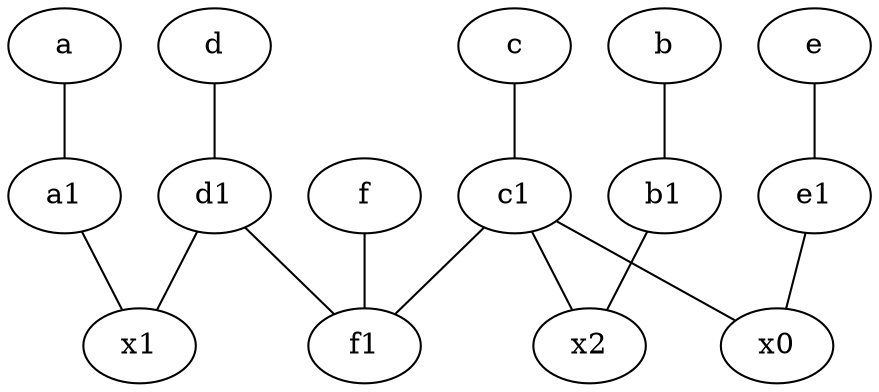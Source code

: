 graph {
	node [labelfontsize=50]
	x1 [labelfontsize=50]
	f1 [labelfontsize=50 pos="3,8!"]
	d1 [labelfontsize=50 pos="3,5!"]
	b1 [labelfontsize=50 pos="9,4!"]
	a1 [labelfontsize=50 pos="8,3!"]
	x2 [labelfontsize=50]
	c1 [labelfontsize=50 pos="4.5,3!"]
	x0 [labelfontsize=50]
	e1 [labelfontsize=50 pos="7,7!"]
	c [labelfontsize=50 pos="4.5,2!"]
	f -- f1
	e1 -- x0
	d -- d1
	c1 -- f1
	b -- b1
	c1 -- x0
	d1 -- f1
	c -- c1
	a1 -- x1
	b1 -- x2
	c1 -- x2
	d1 -- x1
	e -- e1
	a -- a1
}
